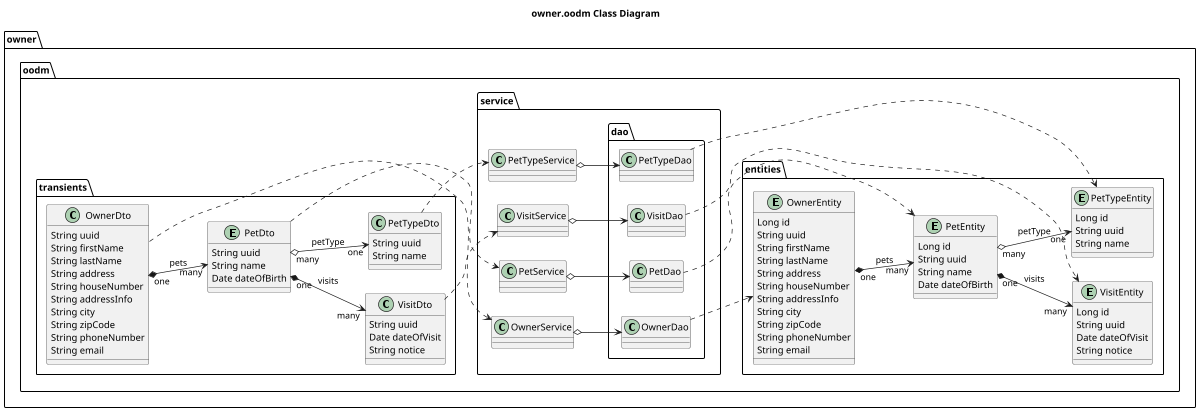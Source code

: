 @startuml
'https://plantuml.com/class-diagram

title owner.oodm Class Diagram

left to right direction
' top to bottom direction

scale 1200 width

package owner.oodm {

    package owner.oodm.entities {

        entity OwnerEntity {
            Long id
            String uuid
            String firstName
            String lastName
            String address
            String houseNumber
            String addressInfo
            String city
            String zipCode
            String phoneNumber
            String email
        }

        entity PetEntity {
            Long id
            String uuid
            String name
            Date dateOfBirth
        }

        entity VisitEntity {
            Long id
            String uuid
            Date dateOfVisit
            String notice
        }

        entity PetTypeEntity {
            Long id
            String uuid
            String name
        }

        OwnerEntity "one"  *--> "many"  PetEntity: pets
        PetEntity "one" *--> "many" VisitEntity: visits
        PetEntity "many"  o-->  "one" PetTypeEntity: petType

    }

    package owner.oodm.service {

        class OwnerService {
        }

        class PetService {
        }

        class VisitService {
        }

        class PetTypeService {
        }

        package owner.oodm.service.dao {

            class OwnerDao {
            }

            class PetDao {
            }

            class VisitDao {
            }

            class PetTypeDao {
            }

            OwnerDao ..> OwnerEntity
            PetDao ..> PetEntity
            PetTypeDao ..> PetTypeEntity
            VisitDao ..> VisitEntity
        }

        OwnerService o--> OwnerDao
        PetService o--> PetDao
        PetTypeService o--> PetTypeDao
        VisitService o--> VisitDao
    }

    package owner.oodm.transients {

        class OwnerDto {
            String uuid
            String firstName
            String lastName
            String address
            String houseNumber
            String addressInfo
            String city
            String zipCode
            String phoneNumber
            String email
        }

        entity PetDto {
            String uuid
            String name
            Date dateOfBirth
        }

        class PetTypeDto {
            String uuid
            String name
        }

        class VisitDto {
            String uuid
            Date dateOfVisit
            String notice
        }

        OwnerDto "one"  *--> "many"  PetDto: pets
        PetDto "one" *--> "many" VisitDto: visits
        PetDto "many"  o-->  "one" PetTypeDto: petType

        OwnerDto ..> OwnerService
        PetDto ..> PetService
        VisitDto ..> VisitService
        PetTypeDto  ..> PetTypeService
    }
}

@enduml